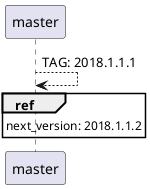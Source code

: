 @startuml
title test_next_stable_version_with_existing_version
skinparam ParticipantPadding 20
skinparam BoxPadding 10
participant master
@startuml
master --> master: TAG: 2018.1.1.1
ref over master: next_version: 2018.1.1.2
@enduml